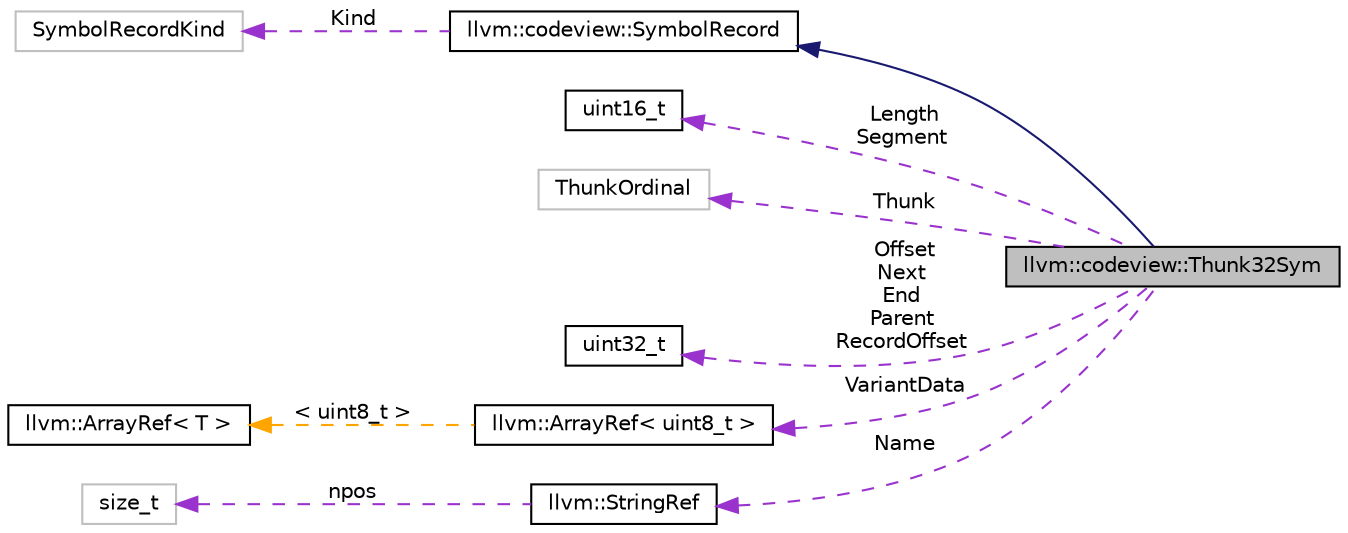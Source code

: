 digraph "llvm::codeview::Thunk32Sym"
{
 // LATEX_PDF_SIZE
  bgcolor="transparent";
  edge [fontname="Helvetica",fontsize="10",labelfontname="Helvetica",labelfontsize="10"];
  node [fontname="Helvetica",fontsize="10",shape=record];
  rankdir="LR";
  Node1 [label="llvm::codeview::Thunk32Sym",height=0.2,width=0.4,color="black", fillcolor="grey75", style="filled", fontcolor="black",tooltip=" "];
  Node2 -> Node1 [dir="back",color="midnightblue",fontsize="10",style="solid",fontname="Helvetica"];
  Node2 [label="llvm::codeview::SymbolRecord",height=0.2,width=0.4,color="black",URL="$classllvm_1_1codeview_1_1SymbolRecord.html",tooltip=" "];
  Node3 -> Node2 [dir="back",color="darkorchid3",fontsize="10",style="dashed",label=" Kind" ,fontname="Helvetica"];
  Node3 [label="SymbolRecordKind",height=0.2,width=0.4,color="grey75",tooltip=" "];
  Node4 -> Node1 [dir="back",color="darkorchid3",fontsize="10",style="dashed",label=" Length\nSegment" ,fontname="Helvetica"];
  Node4 [label="uint16_t",height=0.2,width=0.4,color="black",URL="$classuint16__t.html",tooltip=" "];
  Node5 -> Node1 [dir="back",color="darkorchid3",fontsize="10",style="dashed",label=" Thunk" ,fontname="Helvetica"];
  Node5 [label="ThunkOrdinal",height=0.2,width=0.4,color="grey75",tooltip=" "];
  Node6 -> Node1 [dir="back",color="darkorchid3",fontsize="10",style="dashed",label=" Offset\nNext\nEnd\nParent\nRecordOffset" ,fontname="Helvetica"];
  Node6 [label="uint32_t",height=0.2,width=0.4,color="black",URL="$classuint32__t.html",tooltip=" "];
  Node7 -> Node1 [dir="back",color="darkorchid3",fontsize="10",style="dashed",label=" VariantData" ,fontname="Helvetica"];
  Node7 [label="llvm::ArrayRef\< uint8_t \>",height=0.2,width=0.4,color="black",URL="$classllvm_1_1ArrayRef.html",tooltip=" "];
  Node8 -> Node7 [dir="back",color="orange",fontsize="10",style="dashed",label=" \< uint8_t \>" ,fontname="Helvetica"];
  Node8 [label="llvm::ArrayRef\< T \>",height=0.2,width=0.4,color="black",URL="$classllvm_1_1ArrayRef.html",tooltip="ArrayRef - Represent a constant reference to an array (0 or more elements consecutively in memory),..."];
  Node9 -> Node1 [dir="back",color="darkorchid3",fontsize="10",style="dashed",label=" Name" ,fontname="Helvetica"];
  Node9 [label="llvm::StringRef",height=0.2,width=0.4,color="black",URL="$classllvm_1_1StringRef.html",tooltip="StringRef - Represent a constant reference to a string, i.e."];
  Node10 -> Node9 [dir="back",color="darkorchid3",fontsize="10",style="dashed",label=" npos" ,fontname="Helvetica"];
  Node10 [label="size_t",height=0.2,width=0.4,color="grey75",tooltip=" "];
}
